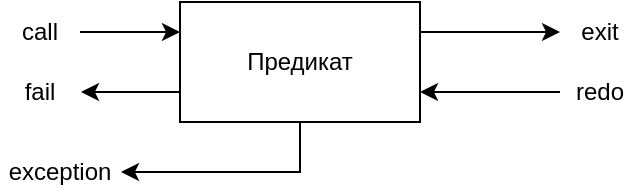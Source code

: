 <mxfile version="12.5.3" type="device"><diagram id="_vdMS5Xd-xk7zURV6ONW" name="Page-1"><mxGraphModel dx="637" dy="298" grid="1" gridSize="10" guides="1" tooltips="1" connect="1" arrows="1" fold="1" page="1" pageScale="1" pageWidth="850" pageHeight="1100" math="0" shadow="0"><root><mxCell id="0"/><mxCell id="1" parent="0"/><mxCell id="hgtDWZEiQm6r9AMRpy0t-5" style="edgeStyle=orthogonalEdgeStyle;rounded=0;orthogonalLoop=1;jettySize=auto;html=1;exitX=1;exitY=0.25;exitDx=0;exitDy=0;" edge="1" parent="1" source="hgtDWZEiQm6r9AMRpy0t-1" target="hgtDWZEiQm6r9AMRpy0t-4"><mxGeometry relative="1" as="geometry"/></mxCell><mxCell id="hgtDWZEiQm6r9AMRpy0t-9" style="edgeStyle=orthogonalEdgeStyle;rounded=0;orthogonalLoop=1;jettySize=auto;html=1;exitX=0;exitY=0.75;exitDx=0;exitDy=0;entryX=1;entryY=0.5;entryDx=0;entryDy=0;" edge="1" parent="1" source="hgtDWZEiQm6r9AMRpy0t-1" target="hgtDWZEiQm6r9AMRpy0t-8"><mxGeometry relative="1" as="geometry"/></mxCell><mxCell id="hgtDWZEiQm6r9AMRpy0t-11" style="edgeStyle=orthogonalEdgeStyle;rounded=0;orthogonalLoop=1;jettySize=auto;html=1;entryX=1;entryY=0.5;entryDx=0;entryDy=0;exitX=0.5;exitY=1;exitDx=0;exitDy=0;" edge="1" parent="1" source="hgtDWZEiQm6r9AMRpy0t-1" target="hgtDWZEiQm6r9AMRpy0t-10"><mxGeometry relative="1" as="geometry"/></mxCell><mxCell id="hgtDWZEiQm6r9AMRpy0t-1" value="Предикат" style="rounded=0;whiteSpace=wrap;html=1;" vertex="1" parent="1"><mxGeometry x="290" y="135" width="120" height="60" as="geometry"/></mxCell><mxCell id="hgtDWZEiQm6r9AMRpy0t-3" style="edgeStyle=orthogonalEdgeStyle;rounded=0;orthogonalLoop=1;jettySize=auto;html=1;entryX=0;entryY=0.25;entryDx=0;entryDy=0;" edge="1" parent="1" source="hgtDWZEiQm6r9AMRpy0t-2" target="hgtDWZEiQm6r9AMRpy0t-1"><mxGeometry relative="1" as="geometry"/></mxCell><mxCell id="hgtDWZEiQm6r9AMRpy0t-2" value="call" style="text;html=1;strokeColor=none;fillColor=none;align=center;verticalAlign=middle;whiteSpace=wrap;rounded=0;" vertex="1" parent="1"><mxGeometry x="200" y="140" width="40" height="20" as="geometry"/></mxCell><mxCell id="hgtDWZEiQm6r9AMRpy0t-4" value="exit" style="text;html=1;strokeColor=none;fillColor=none;align=center;verticalAlign=middle;whiteSpace=wrap;rounded=0;" vertex="1" parent="1"><mxGeometry x="480" y="140" width="40" height="20" as="geometry"/></mxCell><mxCell id="hgtDWZEiQm6r9AMRpy0t-7" style="edgeStyle=orthogonalEdgeStyle;rounded=0;orthogonalLoop=1;jettySize=auto;html=1;entryX=1;entryY=0.75;entryDx=0;entryDy=0;" edge="1" parent="1" source="hgtDWZEiQm6r9AMRpy0t-6" target="hgtDWZEiQm6r9AMRpy0t-1"><mxGeometry relative="1" as="geometry"/></mxCell><mxCell id="hgtDWZEiQm6r9AMRpy0t-6" value="redo" style="text;html=1;strokeColor=none;fillColor=none;align=center;verticalAlign=middle;whiteSpace=wrap;rounded=0;" vertex="1" parent="1"><mxGeometry x="480" y="170" width="40" height="20" as="geometry"/></mxCell><mxCell id="hgtDWZEiQm6r9AMRpy0t-8" value="fail" style="text;html=1;strokeColor=none;fillColor=none;align=center;verticalAlign=middle;whiteSpace=wrap;rounded=0;" vertex="1" parent="1"><mxGeometry x="200.48" y="170" width="40" height="20" as="geometry"/></mxCell><mxCell id="hgtDWZEiQm6r9AMRpy0t-10" value="exception" style="text;html=1;strokeColor=none;fillColor=none;align=center;verticalAlign=middle;whiteSpace=wrap;rounded=0;" vertex="1" parent="1"><mxGeometry x="200.48" y="210" width="60" height="20" as="geometry"/></mxCell></root></mxGraphModel></diagram></mxfile>